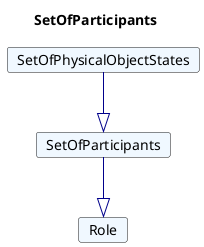@startuml
Title SetOfParticipants 

Card SetOfParticipants #F0F8FF [
SetOfParticipants
]
Card SetOfPhysicalObjectStates #F0F8FF [
SetOfPhysicalObjectStates
]
SetOfPhysicalObjectStates --|> SetOfParticipants  #00008B 
Card Role #F0F8FF [
Role
]
SetOfParticipants --|> Role  #00008B 
@enduml